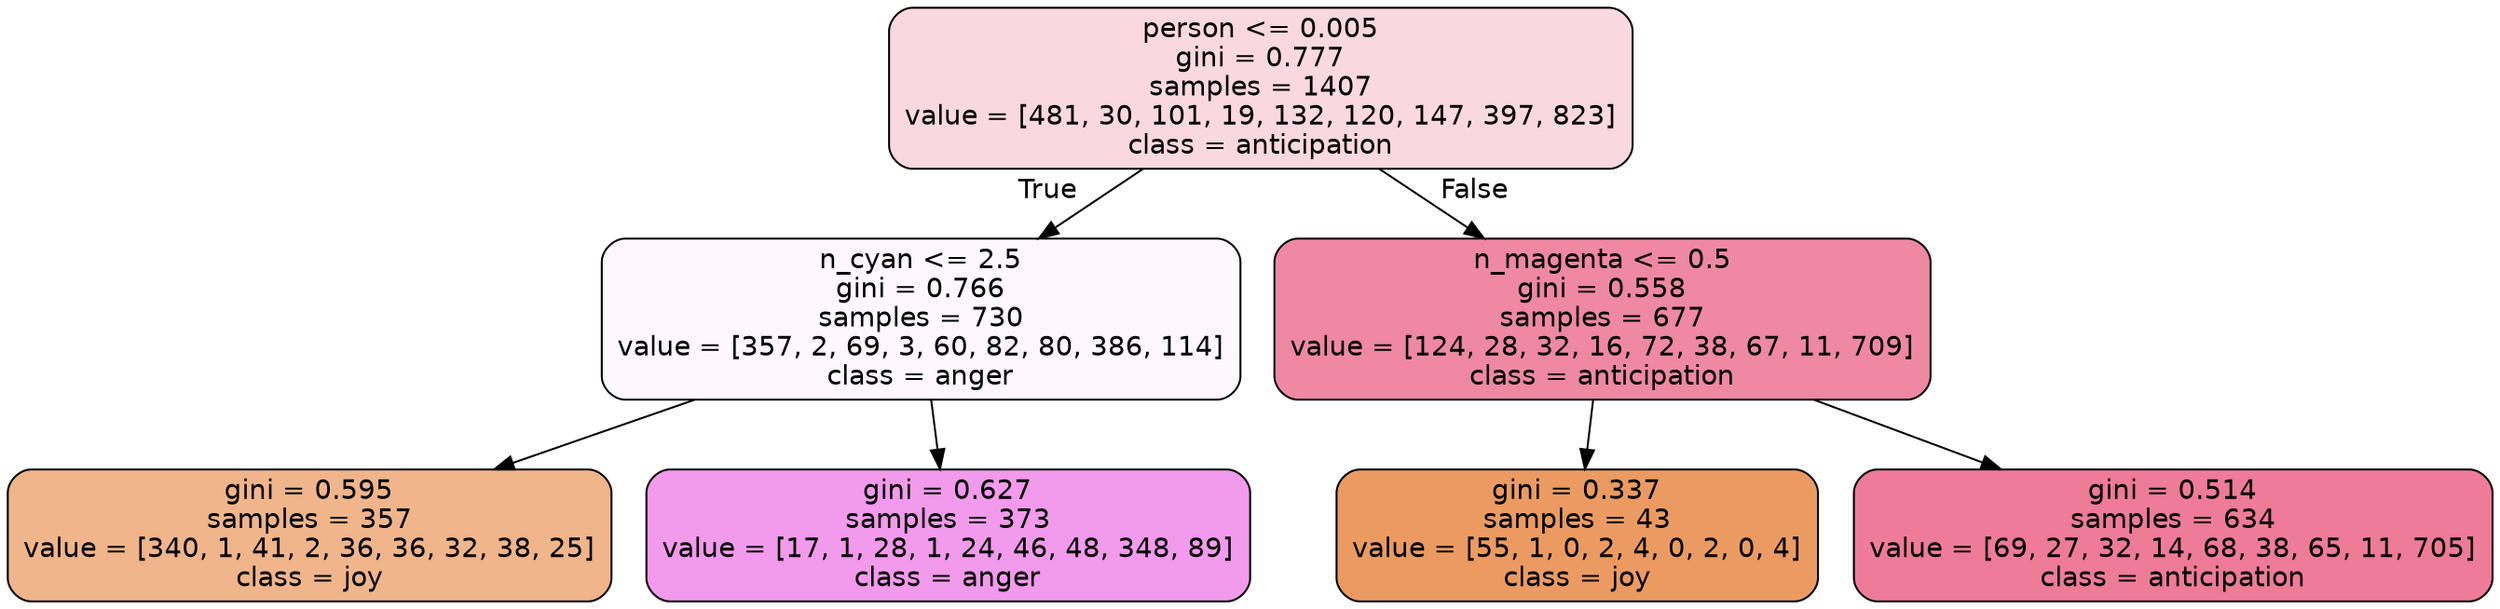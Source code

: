 digraph Tree {
node [shape=box, style="filled, rounded", color="black", fontname=helvetica] ;
edge [fontname=helvetica] ;
0 [label="person <= 0.005\ngini = 0.777\nsamples = 1407\nvalue = [481, 30, 101, 19, 132, 120, 147, 397, 823]\nclass = anticipation", fillcolor="#e5396431"] ;
1 [label="n_cyan <= 2.5\ngini = 0.766\nsamples = 730\nvalue = [357, 2, 69, 3, 60, 82, 80, 386, 114]\nclass = anger", fillcolor="#e539d709"] ;
0 -> 1 [labeldistance=2.5, labelangle=45, headlabel="True"] ;
2 [label="gini = 0.595\nsamples = 357\nvalue = [340, 1, 41, 2, 36, 36, 32, 38, 25]\nclass = joy", fillcolor="#e5813996"] ;
1 -> 2 ;
3 [label="gini = 0.627\nsamples = 373\nvalue = [17, 1, 28, 1, 24, 46, 48, 348, 89]\nclass = anger", fillcolor="#e539d781"] ;
1 -> 3 ;
4 [label="n_magenta <= 0.5\ngini = 0.558\nsamples = 677\nvalue = [124, 28, 32, 16, 72, 38, 67, 11, 709]\nclass = anticipation", fillcolor="#e5396499"] ;
0 -> 4 [labeldistance=2.5, labelangle=-45, headlabel="False"] ;
5 [label="gini = 0.337\nsamples = 43\nvalue = [55, 1, 0, 2, 4, 0, 2, 0, 4]\nclass = joy", fillcolor="#e58139cb"] ;
4 -> 5 ;
6 [label="gini = 0.514\nsamples = 634\nvalue = [69, 27, 32, 14, 68, 38, 65, 11, 705]\nclass = anticipation", fillcolor="#e53964a9"] ;
4 -> 6 ;
}
